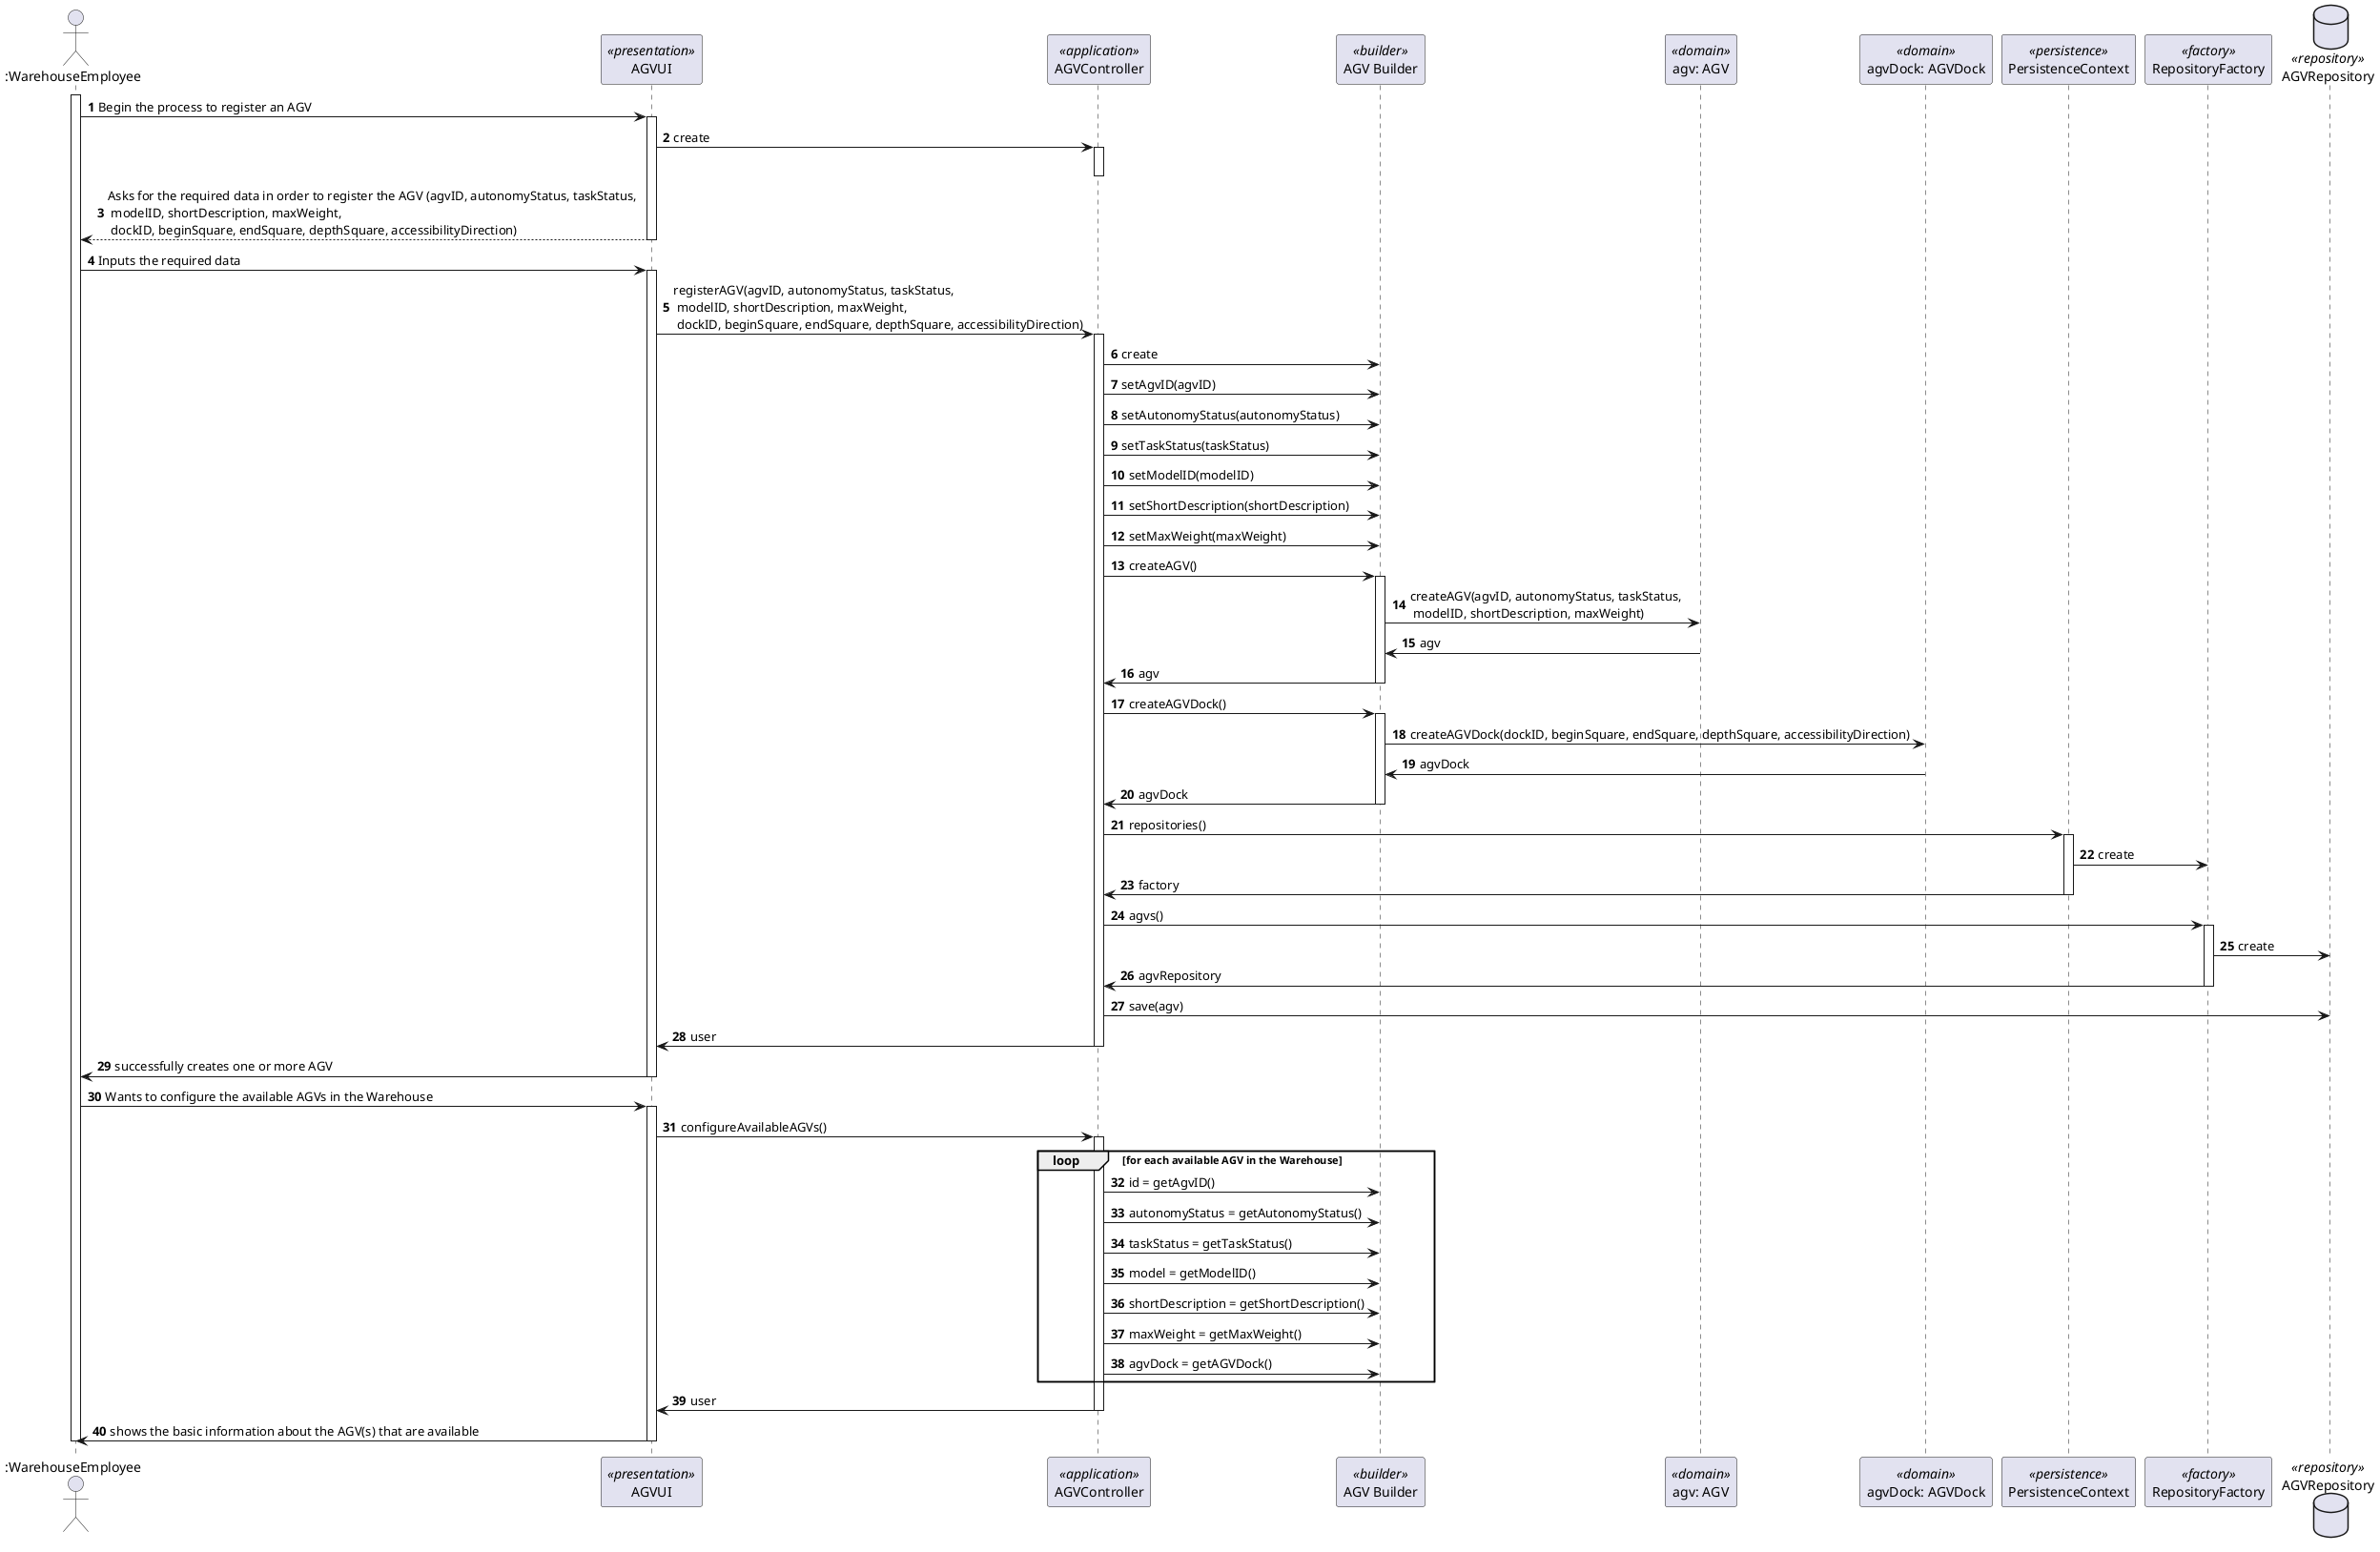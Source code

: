 @startuml
'https://plantuml.com/sequence-diagram

autonumber

Actor ":WarehouseEmployee" as WE
participant "AGVUI" as UI <<presentation>>
participant "AGVController" as Controller <<application>>
participant "AGV Builder" as Builder <<builder>>
participant "agv: AGV" as AGV <<domain>>
participant "agvDock: AGVDock" as Dock <<domain>>
participant PersistenceContext as Persistence <<persistence>>
participant RepositoryFactory as Factory <<factory>>
database AGVRepository as Repository <<repository>>

activate WE

WE -> UI: Begin the process to register an AGV

activate UI

UI -> Controller: create

activate Controller
deactivate Controller

UI --> WE: Asks for the required data in order to register the AGV (agvID, autonomyStatus, taskStatus, \n modelID, shortDescription, maxWeight, \n dockID, beginSquare, endSquare, depthSquare, accessibilityDirection)

deactivate UI

WE -> UI: Inputs the required data

activate UI

UI -> Controller: registerAGV(agvID, autonomyStatus, taskStatus, \n modelID, shortDescription, maxWeight, \n dockID, beginSquare, endSquare, depthSquare, accessibilityDirection)

activate Controller

Controller -> Builder: create
Controller -> Builder: setAgvID(agvID)
Controller -> Builder: setAutonomyStatus(autonomyStatus)
Controller -> Builder: setTaskStatus(taskStatus)
Controller -> Builder: setModelID(modelID)
Controller -> Builder: setShortDescription(shortDescription)
Controller -> Builder: setMaxWeight(maxWeight)
Controller -> Builder: createAGV()

activate Builder

Builder -> AGV: createAGV(agvID, autonomyStatus, taskStatus, \n modelID, shortDescription, maxWeight)
AGV -> Builder: agv

Builder -> Controller: agv

deactivate Builder

Controller -> Builder: createAGVDock()

activate Builder

Builder -> Dock: createAGVDock(dockID, beginSquare, endSquare, depthSquare, accessibilityDirection)
Dock -> Builder: agvDock

Builder -> Controller: agvDock

deactivate Builder

Controller -> Persistence: repositories()

activate Persistence

Persistence -> Factory: create
Persistence -> Controller: factory

deactivate Persistence

Controller -> Factory: agvs()

activate Factory

Factory -> Repository: create
Factory -> Controller: agvRepository

deactivate Factory

Controller -> Repository: save(agv)

Controller -> UI: user

deactivate Controller

UI -> WE: successfully creates one or more AGV

deactivate UI

WE -> UI: Wants to configure the available AGVs in the Warehouse

activate UI

UI -> Controller: configureAvailableAGVs()

activate Controller

loop for each available AGV in the Warehouse

Controller -> Builder: id = getAgvID()
Controller -> Builder: autonomyStatus = getAutonomyStatus()
Controller -> Builder: taskStatus = getTaskStatus()
Controller -> Builder: model = getModelID()
Controller -> Builder: shortDescription = getShortDescription()
Controller -> Builder: maxWeight = getMaxWeight()
Controller -> Builder: agvDock = getAGVDock()

end

Controller -> UI: user

deactivate Controller

UI -> WE: shows the basic information about the AGV(s) that are available

deactivate UI

deactivate WE

@enduml